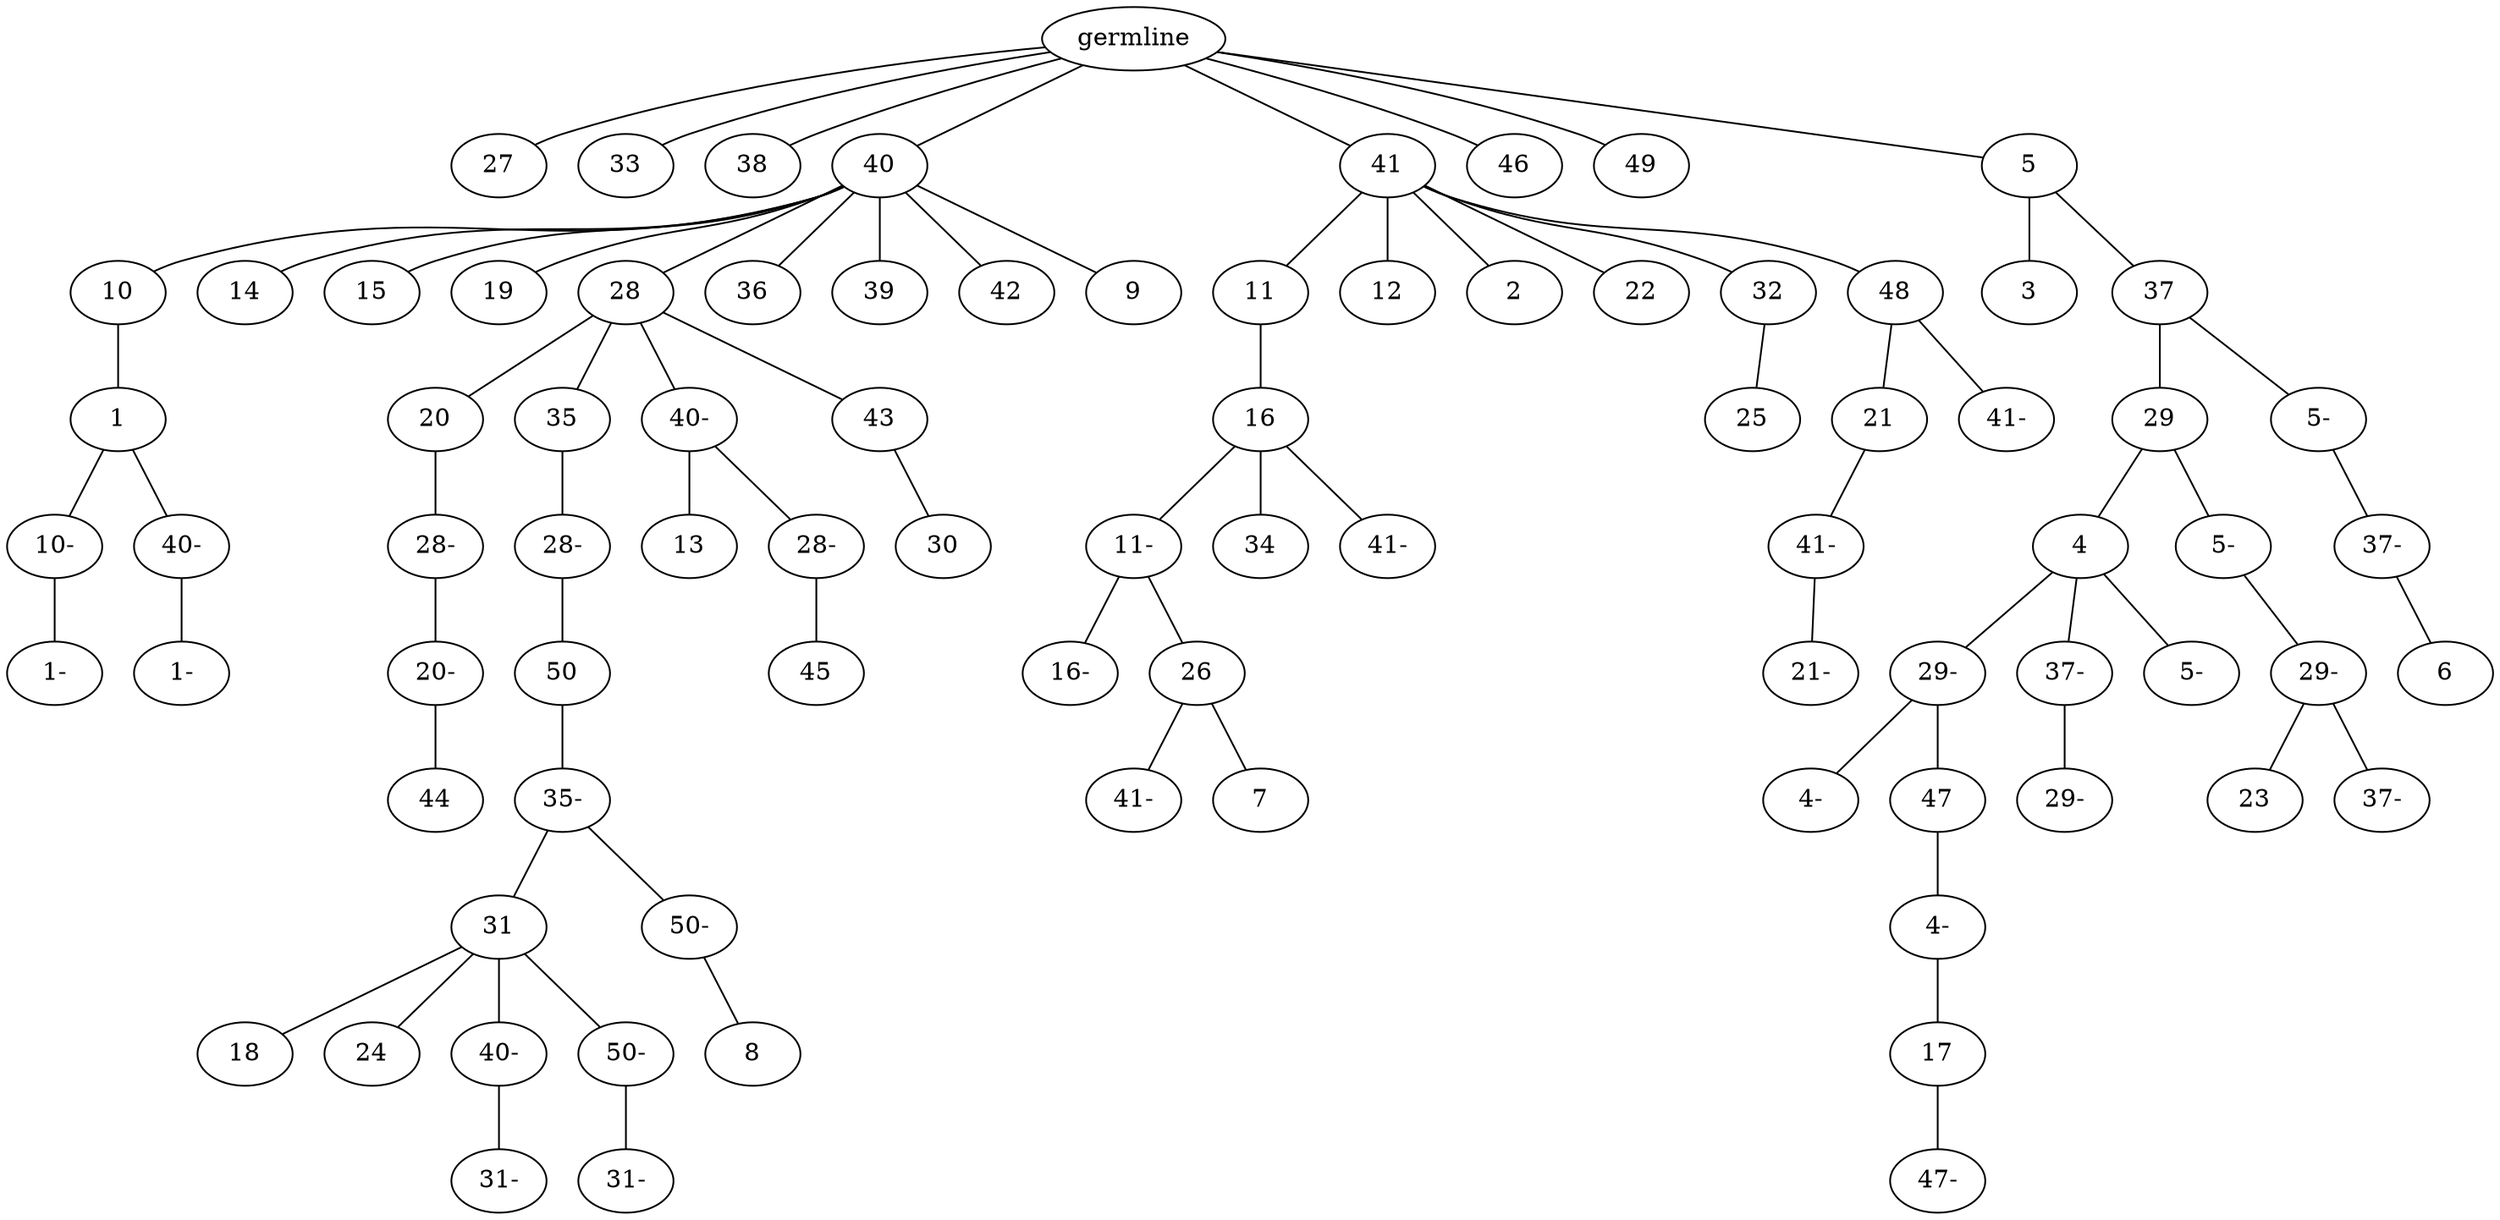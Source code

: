 graph tree {
    "139811651704144" [label="germline"];
    "139811651893328" [label="27"];
    "139811651893088" [label="33"];
    "139811651893760" [label="38"];
    "139811651894336" [label="40"];
    "139811651894768" [label="10"];
    "139811651895456" [label="1"];
    "139811651895888" [label="10-"];
    "139811651896320" [label="1-"];
    "139811651896224" [label="40-"];
    "139811651896848" [label="1-"];
    "139811651895248" [label="14"];
    "139811651895408" [label="15"];
    "139811651896752" [label="19"];
    "139811651897328" [label="28"];
    "139811651897856" [label="20"];
    "139811651898480" [label="28-"];
    "139811651898912" [label="20-"];
    "139811651899344" [label="44"];
    "139811651898384" [label="35"];
    "139811651899008" [label="28-"];
    "139811651764864" [label="50"];
    "139811651765392" [label="35-"];
    "139811651765824" [label="31"];
    "139811651766256" [label="18"];
    "139811651766352" [label="24"];
    "139811651766592" [label="40-"];
    "139811651767072" [label="31-"];
    "139811651767216" [label="50-"];
    "139811651767792" [label="31-"];
    "139811651765920" [label="50-"];
    "139811651768080" [label="8"];
    "139811651899248" [label="40-"];
    "139811651765008" [label="13"];
    "139811651765488" [label="28-"];
    "139811651822256" [label="45"];
    "139811651899296" [label="43"];
    "139811651768128" [label="30"];
    "139811651897424" [label="36"];
    "139811651896704" [label="39"];
    "139811651768272" [label="42"];
    "139811651765296" [label="9"];
    "139811651894384" [label="41"];
    "139811651894624" [label="11"];
    "139811651823072" [label="16"];
    "139811651823024" [label="11-"];
    "139811651823312" [label="16-"];
    "139811651823168" [label="26"];
    "139811651904128" [label="41-"];
    "139811651823648" [label="7"];
    "139811651822640" [label="34"];
    "139811651822832" [label="41-"];
    "139811651822448" [label="12"];
    "139811651824368" [label="2"];
    "139811651823696" [label="22"];
    "139811651823984" [label="32"];
    "139811651823360" [label="25"];
    "139811651824272" [label="48"];
    "139811651822592" [label="21"];
    "139811651823120" [label="41-"];
    "139811651824464" [label="21-"];
    "139811651822304" [label="41-"];
    "139811651893424" [label="46"];
    "139811651894048" [label="49"];
    "139811651894912" [label="5"];
    "139811651823408" [label="3"];
    "139811651824032" [label="37"];
    "139811651824560" [label="29"];
    "139811651824608" [label="4"];
    "139811651825520" [label="29-"];
    "139811651678272" [label="4-"];
    "139811651678944" [label="47"];
    "139811651678752" [label="4-"];
    "139811651678896" [label="17"];
    "139811651679376" [label="47-"];
    "139811651825136" [label="37-"];
    "139811651679328" [label="29-"];
    "139811651825568" [label="5-"];
    "139811651825088" [label="5-"];
    "139811651680192" [label="29-"];
    "139811651679040" [label="23"];
    "139811651679904" [label="37-"];
    "139811651824896" [label="5-"];
    "139811651825280" [label="37-"];
    "139811651678416" [label="6"];
    "139811651704144" -- "139811651893328";
    "139811651704144" -- "139811651893088";
    "139811651704144" -- "139811651893760";
    "139811651704144" -- "139811651894336";
    "139811651704144" -- "139811651894384";
    "139811651704144" -- "139811651893424";
    "139811651704144" -- "139811651894048";
    "139811651704144" -- "139811651894912";
    "139811651894336" -- "139811651894768";
    "139811651894336" -- "139811651895248";
    "139811651894336" -- "139811651895408";
    "139811651894336" -- "139811651896752";
    "139811651894336" -- "139811651897328";
    "139811651894336" -- "139811651897424";
    "139811651894336" -- "139811651896704";
    "139811651894336" -- "139811651768272";
    "139811651894336" -- "139811651765296";
    "139811651894768" -- "139811651895456";
    "139811651895456" -- "139811651895888";
    "139811651895456" -- "139811651896224";
    "139811651895888" -- "139811651896320";
    "139811651896224" -- "139811651896848";
    "139811651897328" -- "139811651897856";
    "139811651897328" -- "139811651898384";
    "139811651897328" -- "139811651899248";
    "139811651897328" -- "139811651899296";
    "139811651897856" -- "139811651898480";
    "139811651898480" -- "139811651898912";
    "139811651898912" -- "139811651899344";
    "139811651898384" -- "139811651899008";
    "139811651899008" -- "139811651764864";
    "139811651764864" -- "139811651765392";
    "139811651765392" -- "139811651765824";
    "139811651765392" -- "139811651765920";
    "139811651765824" -- "139811651766256";
    "139811651765824" -- "139811651766352";
    "139811651765824" -- "139811651766592";
    "139811651765824" -- "139811651767216";
    "139811651766592" -- "139811651767072";
    "139811651767216" -- "139811651767792";
    "139811651765920" -- "139811651768080";
    "139811651899248" -- "139811651765008";
    "139811651899248" -- "139811651765488";
    "139811651765488" -- "139811651822256";
    "139811651899296" -- "139811651768128";
    "139811651894384" -- "139811651894624";
    "139811651894384" -- "139811651822448";
    "139811651894384" -- "139811651824368";
    "139811651894384" -- "139811651823696";
    "139811651894384" -- "139811651823984";
    "139811651894384" -- "139811651824272";
    "139811651894624" -- "139811651823072";
    "139811651823072" -- "139811651823024";
    "139811651823072" -- "139811651822640";
    "139811651823072" -- "139811651822832";
    "139811651823024" -- "139811651823312";
    "139811651823024" -- "139811651823168";
    "139811651823168" -- "139811651904128";
    "139811651823168" -- "139811651823648";
    "139811651823984" -- "139811651823360";
    "139811651824272" -- "139811651822592";
    "139811651824272" -- "139811651822304";
    "139811651822592" -- "139811651823120";
    "139811651823120" -- "139811651824464";
    "139811651894912" -- "139811651823408";
    "139811651894912" -- "139811651824032";
    "139811651824032" -- "139811651824560";
    "139811651824032" -- "139811651824896";
    "139811651824560" -- "139811651824608";
    "139811651824560" -- "139811651825088";
    "139811651824608" -- "139811651825520";
    "139811651824608" -- "139811651825136";
    "139811651824608" -- "139811651825568";
    "139811651825520" -- "139811651678272";
    "139811651825520" -- "139811651678944";
    "139811651678944" -- "139811651678752";
    "139811651678752" -- "139811651678896";
    "139811651678896" -- "139811651679376";
    "139811651825136" -- "139811651679328";
    "139811651825088" -- "139811651680192";
    "139811651680192" -- "139811651679040";
    "139811651680192" -- "139811651679904";
    "139811651824896" -- "139811651825280";
    "139811651825280" -- "139811651678416";
}
